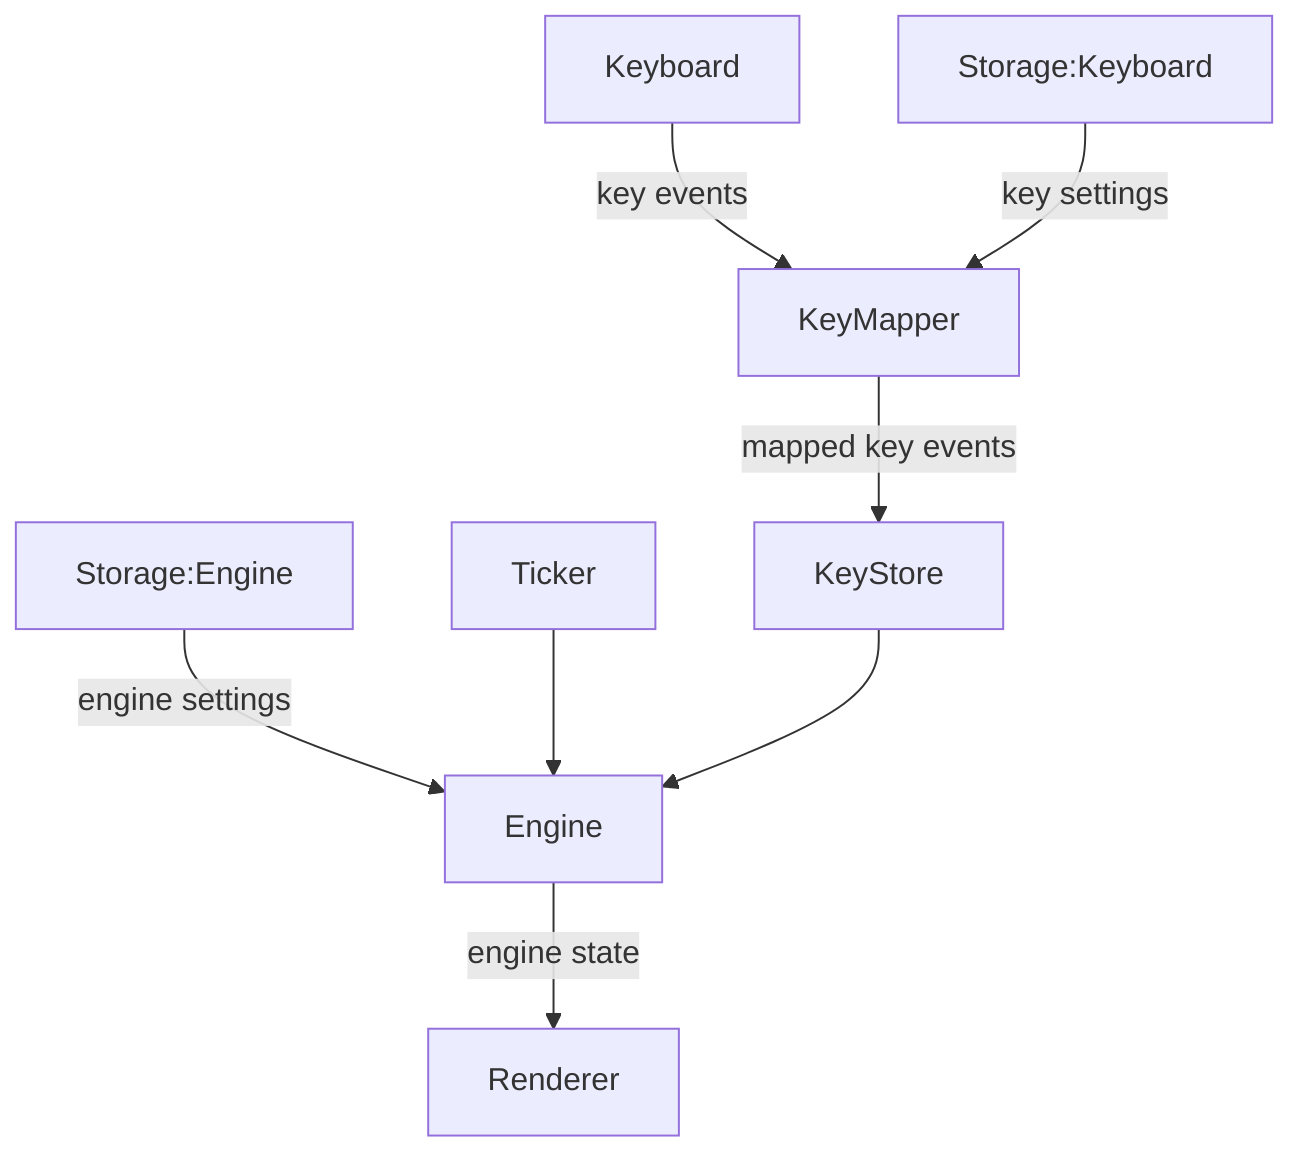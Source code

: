 graph TD
  Keyboard -- key events --> KeyMapper
  Storage:Keyboard -- key settings --> KeyMapper
  KeyMapper -- mapped key events --> KeyStore
  Storage:Engine -- engine settings --> Engine
  Ticker --> Engine
  KeyStore --> Engine
  Engine -- engine state --> Renderer
